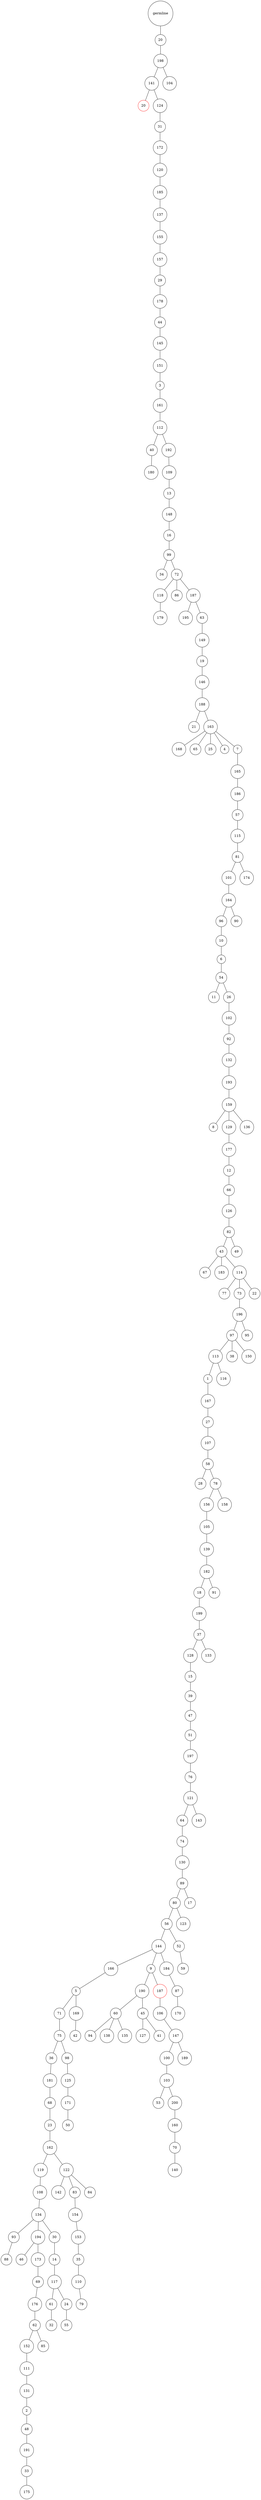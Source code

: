 graph {
	rankdir=UD;
	splines=line;
	node [shape=circle]
	"0x7fd3b677ac40" [label="germline"];
	"0x7fd3b677ac70" [label="20"];
	"0x7fd3b677ac40" -- "0x7fd3b677ac70" ;
	"0x7fd3b677aca0" [label="198"];
	"0x7fd3b677ac70" -- "0x7fd3b677aca0" ;
	"0x7fd3b677acd0" [label="141"];
	"0x7fd3b677aca0" -- "0x7fd3b677acd0" ;
	"0x7fd3b677ad00" [label="20",color="red"];
	"0x7fd3b677acd0" -- "0x7fd3b677ad00" ;
	"0x7fd3b677ad30" [label="124"];
	"0x7fd3b677acd0" -- "0x7fd3b677ad30" ;
	"0x7fd3b677ad60" [label="31"];
	"0x7fd3b677ad30" -- "0x7fd3b677ad60" ;
	"0x7fd3b677ad90" [label="172"];
	"0x7fd3b677ad60" -- "0x7fd3b677ad90" ;
	"0x7fd3b677adc0" [label="120"];
	"0x7fd3b677ad90" -- "0x7fd3b677adc0" ;
	"0x7fd3b677adf0" [label="185"];
	"0x7fd3b677adc0" -- "0x7fd3b677adf0" ;
	"0x7fd3b677ae20" [label="137"];
	"0x7fd3b677adf0" -- "0x7fd3b677ae20" ;
	"0x7fd3b677ae50" [label="155"];
	"0x7fd3b677ae20" -- "0x7fd3b677ae50" ;
	"0x7fd3b677ae80" [label="157"];
	"0x7fd3b677ae50" -- "0x7fd3b677ae80" ;
	"0x7fd3b677aeb0" [label="29"];
	"0x7fd3b677ae80" -- "0x7fd3b677aeb0" ;
	"0x7fd3b677aee0" [label="178"];
	"0x7fd3b677aeb0" -- "0x7fd3b677aee0" ;
	"0x7fd3b677af10" [label="44"];
	"0x7fd3b677aee0" -- "0x7fd3b677af10" ;
	"0x7fd3b677af40" [label="145"];
	"0x7fd3b677af10" -- "0x7fd3b677af40" ;
	"0x7fd3b677af70" [label="151"];
	"0x7fd3b677af40" -- "0x7fd3b677af70" ;
	"0x7fd3b677afa0" [label="3"];
	"0x7fd3b677af70" -- "0x7fd3b677afa0" ;
	"0x7fd3b677afd0" [label="161"];
	"0x7fd3b677afa0" -- "0x7fd3b677afd0" ;
	"0x7fd3b677c040" [label="112"];
	"0x7fd3b677afd0" -- "0x7fd3b677c040" ;
	"0x7fd3b677c070" [label="40"];
	"0x7fd3b677c040" -- "0x7fd3b677c070" ;
	"0x7fd3b677c0a0" [label="180"];
	"0x7fd3b677c070" -- "0x7fd3b677c0a0" ;
	"0x7fd3b677c0d0" [label="192"];
	"0x7fd3b677c040" -- "0x7fd3b677c0d0" ;
	"0x7fd3b677c100" [label="109"];
	"0x7fd3b677c0d0" -- "0x7fd3b677c100" ;
	"0x7fd3b677c130" [label="13"];
	"0x7fd3b677c100" -- "0x7fd3b677c130" ;
	"0x7fd3b677c160" [label="148"];
	"0x7fd3b677c130" -- "0x7fd3b677c160" ;
	"0x7fd3b677c190" [label="16"];
	"0x7fd3b677c160" -- "0x7fd3b677c190" ;
	"0x7fd3b677c1c0" [label="99"];
	"0x7fd3b677c190" -- "0x7fd3b677c1c0" ;
	"0x7fd3b677c1f0" [label="34"];
	"0x7fd3b677c1c0" -- "0x7fd3b677c1f0" ;
	"0x7fd3b677c220" [label="72"];
	"0x7fd3b677c1c0" -- "0x7fd3b677c220" ;
	"0x7fd3b677c250" [label="118"];
	"0x7fd3b677c220" -- "0x7fd3b677c250" ;
	"0x7fd3b677c280" [label="179"];
	"0x7fd3b677c250" -- "0x7fd3b677c280" ;
	"0x7fd3b677c2b0" [label="86"];
	"0x7fd3b677c220" -- "0x7fd3b677c2b0" ;
	"0x7fd3b677c2e0" [label="187"];
	"0x7fd3b677c220" -- "0x7fd3b677c2e0" ;
	"0x7fd3b677c310" [label="195"];
	"0x7fd3b677c2e0" -- "0x7fd3b677c310" ;
	"0x7fd3b677c340" [label="63"];
	"0x7fd3b677c2e0" -- "0x7fd3b677c340" ;
	"0x7fd3b677c370" [label="149"];
	"0x7fd3b677c340" -- "0x7fd3b677c370" ;
	"0x7fd3b677c3a0" [label="19"];
	"0x7fd3b677c370" -- "0x7fd3b677c3a0" ;
	"0x7fd3b677c3d0" [label="146"];
	"0x7fd3b677c3a0" -- "0x7fd3b677c3d0" ;
	"0x7fd3b677c400" [label="188"];
	"0x7fd3b677c3d0" -- "0x7fd3b677c400" ;
	"0x7fd3b677c430" [label="21"];
	"0x7fd3b677c400" -- "0x7fd3b677c430" ;
	"0x7fd3b677c460" [label="163"];
	"0x7fd3b677c400" -- "0x7fd3b677c460" ;
	"0x7fd3b677c490" [label="168"];
	"0x7fd3b677c460" -- "0x7fd3b677c490" ;
	"0x7fd3b677c4c0" [label="65"];
	"0x7fd3b677c460" -- "0x7fd3b677c4c0" ;
	"0x7fd3b677c4f0" [label="25"];
	"0x7fd3b677c460" -- "0x7fd3b677c4f0" ;
	"0x7fd3b677c520" [label="4"];
	"0x7fd3b677c460" -- "0x7fd3b677c520" ;
	"0x7fd3b677c550" [label="7"];
	"0x7fd3b677c460" -- "0x7fd3b677c550" ;
	"0x7fd3b677c580" [label="165"];
	"0x7fd3b677c550" -- "0x7fd3b677c580" ;
	"0x7fd3b677c5b0" [label="186"];
	"0x7fd3b677c580" -- "0x7fd3b677c5b0" ;
	"0x7fd3b677c5e0" [label="57"];
	"0x7fd3b677c5b0" -- "0x7fd3b677c5e0" ;
	"0x7fd3b677c610" [label="115"];
	"0x7fd3b677c5e0" -- "0x7fd3b677c610" ;
	"0x7fd3b677c640" [label="81"];
	"0x7fd3b677c610" -- "0x7fd3b677c640" ;
	"0x7fd3b677c670" [label="101"];
	"0x7fd3b677c640" -- "0x7fd3b677c670" ;
	"0x7fd3b677c6a0" [label="164"];
	"0x7fd3b677c670" -- "0x7fd3b677c6a0" ;
	"0x7fd3b677c6d0" [label="96"];
	"0x7fd3b677c6a0" -- "0x7fd3b677c6d0" ;
	"0x7fd3b677c700" [label="10"];
	"0x7fd3b677c6d0" -- "0x7fd3b677c700" ;
	"0x7fd3b677c730" [label="6"];
	"0x7fd3b677c700" -- "0x7fd3b677c730" ;
	"0x7fd3b677c760" [label="54"];
	"0x7fd3b677c730" -- "0x7fd3b677c760" ;
	"0x7fd3b677c790" [label="11"];
	"0x7fd3b677c760" -- "0x7fd3b677c790" ;
	"0x7fd3b677c7c0" [label="26"];
	"0x7fd3b677c760" -- "0x7fd3b677c7c0" ;
	"0x7fd3b677c7f0" [label="102"];
	"0x7fd3b677c7c0" -- "0x7fd3b677c7f0" ;
	"0x7fd3b677c820" [label="92"];
	"0x7fd3b677c7f0" -- "0x7fd3b677c820" ;
	"0x7fd3b677c850" [label="132"];
	"0x7fd3b677c820" -- "0x7fd3b677c850" ;
	"0x7fd3b677c880" [label="193"];
	"0x7fd3b677c850" -- "0x7fd3b677c880" ;
	"0x7fd3b677c8b0" [label="159"];
	"0x7fd3b677c880" -- "0x7fd3b677c8b0" ;
	"0x7fd3b677c8e0" [label="8"];
	"0x7fd3b677c8b0" -- "0x7fd3b677c8e0" ;
	"0x7fd3b677c910" [label="129"];
	"0x7fd3b677c8b0" -- "0x7fd3b677c910" ;
	"0x7fd3b677c940" [label="177"];
	"0x7fd3b677c910" -- "0x7fd3b677c940" ;
	"0x7fd3b677c970" [label="12"];
	"0x7fd3b677c940" -- "0x7fd3b677c970" ;
	"0x7fd3b677c9a0" [label="66"];
	"0x7fd3b677c970" -- "0x7fd3b677c9a0" ;
	"0x7fd3b677c9d0" [label="126"];
	"0x7fd3b677c9a0" -- "0x7fd3b677c9d0" ;
	"0x7fd3b677ca00" [label="82"];
	"0x7fd3b677c9d0" -- "0x7fd3b677ca00" ;
	"0x7fd3b677ca30" [label="43"];
	"0x7fd3b677ca00" -- "0x7fd3b677ca30" ;
	"0x7fd3b677ca60" [label="67"];
	"0x7fd3b677ca30" -- "0x7fd3b677ca60" ;
	"0x7fd3b677ca90" [label="183"];
	"0x7fd3b677ca30" -- "0x7fd3b677ca90" ;
	"0x7fd3b677cac0" [label="114"];
	"0x7fd3b677ca30" -- "0x7fd3b677cac0" ;
	"0x7fd3b677caf0" [label="77"];
	"0x7fd3b677cac0" -- "0x7fd3b677caf0" ;
	"0x7fd3b677cb20" [label="73"];
	"0x7fd3b677cac0" -- "0x7fd3b677cb20" ;
	"0x7fd3b677cb50" [label="196"];
	"0x7fd3b677cb20" -- "0x7fd3b677cb50" ;
	"0x7fd3b677cb80" [label="97"];
	"0x7fd3b677cb50" -- "0x7fd3b677cb80" ;
	"0x7fd3b677cbb0" [label="113"];
	"0x7fd3b677cb80" -- "0x7fd3b677cbb0" ;
	"0x7fd3b677cbe0" [label="1"];
	"0x7fd3b677cbb0" -- "0x7fd3b677cbe0" ;
	"0x7fd3b677cc10" [label="167"];
	"0x7fd3b677cbe0" -- "0x7fd3b677cc10" ;
	"0x7fd3b677cc40" [label="27"];
	"0x7fd3b677cc10" -- "0x7fd3b677cc40" ;
	"0x7fd3b677cc70" [label="107"];
	"0x7fd3b677cc40" -- "0x7fd3b677cc70" ;
	"0x7fd3b677cca0" [label="58"];
	"0x7fd3b677cc70" -- "0x7fd3b677cca0" ;
	"0x7fd3b677ccd0" [label="28"];
	"0x7fd3b677cca0" -- "0x7fd3b677ccd0" ;
	"0x7fd3b677cd00" [label="78"];
	"0x7fd3b677cca0" -- "0x7fd3b677cd00" ;
	"0x7fd3b677cd30" [label="156"];
	"0x7fd3b677cd00" -- "0x7fd3b677cd30" ;
	"0x7fd3b677cd60" [label="105"];
	"0x7fd3b677cd30" -- "0x7fd3b677cd60" ;
	"0x7fd3b677cd90" [label="139"];
	"0x7fd3b677cd60" -- "0x7fd3b677cd90" ;
	"0x7fd3b677cdc0" [label="182"];
	"0x7fd3b677cd90" -- "0x7fd3b677cdc0" ;
	"0x7fd3b677cdf0" [label="18"];
	"0x7fd3b677cdc0" -- "0x7fd3b677cdf0" ;
	"0x7fd3b677ce20" [label="199"];
	"0x7fd3b677cdf0" -- "0x7fd3b677ce20" ;
	"0x7fd3b677ce50" [label="37"];
	"0x7fd3b677ce20" -- "0x7fd3b677ce50" ;
	"0x7fd3b677ce80" [label="128"];
	"0x7fd3b677ce50" -- "0x7fd3b677ce80" ;
	"0x7fd3b677ceb0" [label="15"];
	"0x7fd3b677ce80" -- "0x7fd3b677ceb0" ;
	"0x7fd3b677cee0" [label="39"];
	"0x7fd3b677ceb0" -- "0x7fd3b677cee0" ;
	"0x7fd3b677cf10" [label="47"];
	"0x7fd3b677cee0" -- "0x7fd3b677cf10" ;
	"0x7fd3b677cf40" [label="51"];
	"0x7fd3b677cf10" -- "0x7fd3b677cf40" ;
	"0x7fd3b677cf70" [label="197"];
	"0x7fd3b677cf40" -- "0x7fd3b677cf70" ;
	"0x7fd3b677cfa0" [label="76"];
	"0x7fd3b677cf70" -- "0x7fd3b677cfa0" ;
	"0x7fd3b677cfd0" [label="121"];
	"0x7fd3b677cfa0" -- "0x7fd3b677cfd0" ;
	"0x7fd3b677f040" [label="64"];
	"0x7fd3b677cfd0" -- "0x7fd3b677f040" ;
	"0x7fd3b677f070" [label="74"];
	"0x7fd3b677f040" -- "0x7fd3b677f070" ;
	"0x7fd3b677f0a0" [label="130"];
	"0x7fd3b677f070" -- "0x7fd3b677f0a0" ;
	"0x7fd3b677f0d0" [label="89"];
	"0x7fd3b677f0a0" -- "0x7fd3b677f0d0" ;
	"0x7fd3b677f100" [label="80"];
	"0x7fd3b677f0d0" -- "0x7fd3b677f100" ;
	"0x7fd3b677f130" [label="56"];
	"0x7fd3b677f100" -- "0x7fd3b677f130" ;
	"0x7fd3b677f160" [label="144"];
	"0x7fd3b677f130" -- "0x7fd3b677f160" ;
	"0x7fd3b677f190" [label="166"];
	"0x7fd3b677f160" -- "0x7fd3b677f190" ;
	"0x7fd3b677f1c0" [label="5"];
	"0x7fd3b677f190" -- "0x7fd3b677f1c0" ;
	"0x7fd3b677f1f0" [label="71"];
	"0x7fd3b677f1c0" -- "0x7fd3b677f1f0" ;
	"0x7fd3b677f220" [label="75"];
	"0x7fd3b677f1f0" -- "0x7fd3b677f220" ;
	"0x7fd3b677f250" [label="36"];
	"0x7fd3b677f220" -- "0x7fd3b677f250" ;
	"0x7fd3b677f280" [label="181"];
	"0x7fd3b677f250" -- "0x7fd3b677f280" ;
	"0x7fd3b677f2b0" [label="68"];
	"0x7fd3b677f280" -- "0x7fd3b677f2b0" ;
	"0x7fd3b677f2e0" [label="23"];
	"0x7fd3b677f2b0" -- "0x7fd3b677f2e0" ;
	"0x7fd3b677f310" [label="162"];
	"0x7fd3b677f2e0" -- "0x7fd3b677f310" ;
	"0x7fd3b677f340" [label="119"];
	"0x7fd3b677f310" -- "0x7fd3b677f340" ;
	"0x7fd3b677f370" [label="108"];
	"0x7fd3b677f340" -- "0x7fd3b677f370" ;
	"0x7fd3b677f3a0" [label="134"];
	"0x7fd3b677f370" -- "0x7fd3b677f3a0" ;
	"0x7fd3b677f3d0" [label="93"];
	"0x7fd3b677f3a0" -- "0x7fd3b677f3d0" ;
	"0x7fd3b677f400" [label="88"];
	"0x7fd3b677f3d0" -- "0x7fd3b677f400" ;
	"0x7fd3b677f430" [label="194"];
	"0x7fd3b677f3a0" -- "0x7fd3b677f430" ;
	"0x7fd3b677f460" [label="46"];
	"0x7fd3b677f430" -- "0x7fd3b677f460" ;
	"0x7fd3b677f490" [label="173"];
	"0x7fd3b677f430" -- "0x7fd3b677f490" ;
	"0x7fd3b677f4c0" [label="69"];
	"0x7fd3b677f490" -- "0x7fd3b677f4c0" ;
	"0x7fd3b677f4f0" [label="176"];
	"0x7fd3b677f4c0" -- "0x7fd3b677f4f0" ;
	"0x7fd3b677f520" [label="62"];
	"0x7fd3b677f4f0" -- "0x7fd3b677f520" ;
	"0x7fd3b677f550" [label="152"];
	"0x7fd3b677f520" -- "0x7fd3b677f550" ;
	"0x7fd3b677f580" [label="111"];
	"0x7fd3b677f550" -- "0x7fd3b677f580" ;
	"0x7fd3b677f5b0" [label="131"];
	"0x7fd3b677f580" -- "0x7fd3b677f5b0" ;
	"0x7fd3b677f5e0" [label="2"];
	"0x7fd3b677f5b0" -- "0x7fd3b677f5e0" ;
	"0x7fd3b677f610" [label="48"];
	"0x7fd3b677f5e0" -- "0x7fd3b677f610" ;
	"0x7fd3b677f640" [label="191"];
	"0x7fd3b677f610" -- "0x7fd3b677f640" ;
	"0x7fd3b677f670" [label="33"];
	"0x7fd3b677f640" -- "0x7fd3b677f670" ;
	"0x7fd3b677f6a0" [label="175"];
	"0x7fd3b677f670" -- "0x7fd3b677f6a0" ;
	"0x7fd3b677f6d0" [label="85"];
	"0x7fd3b677f520" -- "0x7fd3b677f6d0" ;
	"0x7fd3b677f700" [label="30"];
	"0x7fd3b677f3a0" -- "0x7fd3b677f700" ;
	"0x7fd3b677f730" [label="14"];
	"0x7fd3b677f700" -- "0x7fd3b677f730" ;
	"0x7fd3b677f760" [label="117"];
	"0x7fd3b677f730" -- "0x7fd3b677f760" ;
	"0x7fd3b677f790" [label="61"];
	"0x7fd3b677f760" -- "0x7fd3b677f790" ;
	"0x7fd3b677f7c0" [label="32"];
	"0x7fd3b677f790" -- "0x7fd3b677f7c0" ;
	"0x7fd3b677f7f0" [label="24"];
	"0x7fd3b677f760" -- "0x7fd3b677f7f0" ;
	"0x7fd3b677f820" [label="55"];
	"0x7fd3b677f7f0" -- "0x7fd3b677f820" ;
	"0x7fd3b677f850" [label="122"];
	"0x7fd3b677f310" -- "0x7fd3b677f850" ;
	"0x7fd3b677f880" [label="142"];
	"0x7fd3b677f850" -- "0x7fd3b677f880" ;
	"0x7fd3b677f8b0" [label="83"];
	"0x7fd3b677f850" -- "0x7fd3b677f8b0" ;
	"0x7fd3b677f8e0" [label="154"];
	"0x7fd3b677f8b0" -- "0x7fd3b677f8e0" ;
	"0x7fd3b677f910" [label="153"];
	"0x7fd3b677f8e0" -- "0x7fd3b677f910" ;
	"0x7fd3b677f940" [label="35"];
	"0x7fd3b677f910" -- "0x7fd3b677f940" ;
	"0x7fd3b677f970" [label="110"];
	"0x7fd3b677f940" -- "0x7fd3b677f970" ;
	"0x7fd3b677f9a0" [label="79"];
	"0x7fd3b677f970" -- "0x7fd3b677f9a0" ;
	"0x7fd3b677f9d0" [label="84"];
	"0x7fd3b677f850" -- "0x7fd3b677f9d0" ;
	"0x7fd3b677fa00" [label="98"];
	"0x7fd3b677f220" -- "0x7fd3b677fa00" ;
	"0x7fd3b677fa30" [label="125"];
	"0x7fd3b677fa00" -- "0x7fd3b677fa30" ;
	"0x7fd3b677fa60" [label="171"];
	"0x7fd3b677fa30" -- "0x7fd3b677fa60" ;
	"0x7fd3b677fa90" [label="50"];
	"0x7fd3b677fa60" -- "0x7fd3b677fa90" ;
	"0x7fd3b677fac0" [label="169"];
	"0x7fd3b677f1c0" -- "0x7fd3b677fac0" ;
	"0x7fd3b677faf0" [label="42"];
	"0x7fd3b677fac0" -- "0x7fd3b677faf0" ;
	"0x7fd3b677fb20" [label="9"];
	"0x7fd3b677f160" -- "0x7fd3b677fb20" ;
	"0x7fd3b677fb50" [label="190"];
	"0x7fd3b677fb20" -- "0x7fd3b677fb50" ;
	"0x7fd3b677fb80" [label="60"];
	"0x7fd3b677fb50" -- "0x7fd3b677fb80" ;
	"0x7fd3b677fbb0" [label="94"];
	"0x7fd3b677fb80" -- "0x7fd3b677fbb0" ;
	"0x7fd3b677fbe0" [label="138"];
	"0x7fd3b677fb80" -- "0x7fd3b677fbe0" ;
	"0x7fd3b677fc10" [label="135"];
	"0x7fd3b677fb80" -- "0x7fd3b677fc10" ;
	"0x7fd3b677fc40" [label="45"];
	"0x7fd3b677fb50" -- "0x7fd3b677fc40" ;
	"0x7fd3b677fc70" [label="127"];
	"0x7fd3b677fc40" -- "0x7fd3b677fc70" ;
	"0x7fd3b677fca0" [label="41"];
	"0x7fd3b677fc40" -- "0x7fd3b677fca0" ;
	"0x7fd3b677fcd0" [label="187",color="red"];
	"0x7fd3b677fb20" -- "0x7fd3b677fcd0" ;
	"0x7fd3b677fd00" [label="106"];
	"0x7fd3b677fcd0" -- "0x7fd3b677fd00" ;
	"0x7fd3b677fd30" [label="147"];
	"0x7fd3b677fd00" -- "0x7fd3b677fd30" ;
	"0x7fd3b677fd60" [label="100"];
	"0x7fd3b677fd30" -- "0x7fd3b677fd60" ;
	"0x7fd3b677fd90" [label="103"];
	"0x7fd3b677fd60" -- "0x7fd3b677fd90" ;
	"0x7fd3b677fdc0" [label="53"];
	"0x7fd3b677fd90" -- "0x7fd3b677fdc0" ;
	"0x7fd3b677fdf0" [label="200"];
	"0x7fd3b677fd90" -- "0x7fd3b677fdf0" ;
	"0x7fd3b677fe20" [label="160"];
	"0x7fd3b677fdf0" -- "0x7fd3b677fe20" ;
	"0x7fd3b677fe50" [label="70"];
	"0x7fd3b677fe20" -- "0x7fd3b677fe50" ;
	"0x7fd3b677fe80" [label="140"];
	"0x7fd3b677fe50" -- "0x7fd3b677fe80" ;
	"0x7fd3b677feb0" [label="189"];
	"0x7fd3b677fd30" -- "0x7fd3b677feb0" ;
	"0x7fd3b677fee0" [label="184"];
	"0x7fd3b677f160" -- "0x7fd3b677fee0" ;
	"0x7fd3b677ff10" [label="87"];
	"0x7fd3b677fee0" -- "0x7fd3b677ff10" ;
	"0x7fd3b677ff40" [label="170"];
	"0x7fd3b677ff10" -- "0x7fd3b677ff40" ;
	"0x7fd3b677ff70" [label="52"];
	"0x7fd3b677f130" -- "0x7fd3b677ff70" ;
	"0x7fd3b677ffa0" [label="59"];
	"0x7fd3b677ff70" -- "0x7fd3b677ffa0" ;
	"0x7fd3b677ffd0" [label="123"];
	"0x7fd3b677f100" -- "0x7fd3b677ffd0" ;
	"0x7fd3b678d040" [label="17"];
	"0x7fd3b677f0d0" -- "0x7fd3b678d040" ;
	"0x7fd3b678d070" [label="143"];
	"0x7fd3b677cfd0" -- "0x7fd3b678d070" ;
	"0x7fd3b678d0a0" [label="133"];
	"0x7fd3b677ce50" -- "0x7fd3b678d0a0" ;
	"0x7fd3b678d0d0" [label="91"];
	"0x7fd3b677cdc0" -- "0x7fd3b678d0d0" ;
	"0x7fd3b678d100" [label="158"];
	"0x7fd3b677cd00" -- "0x7fd3b678d100" ;
	"0x7fd3b678d130" [label="116"];
	"0x7fd3b677cbb0" -- "0x7fd3b678d130" ;
	"0x7fd3b678d160" [label="38"];
	"0x7fd3b677cb80" -- "0x7fd3b678d160" ;
	"0x7fd3b678d190" [label="150"];
	"0x7fd3b677cb80" -- "0x7fd3b678d190" ;
	"0x7fd3b678d1c0" [label="95"];
	"0x7fd3b677cb50" -- "0x7fd3b678d1c0" ;
	"0x7fd3b678d1f0" [label="22"];
	"0x7fd3b677cac0" -- "0x7fd3b678d1f0" ;
	"0x7fd3b678d220" [label="49"];
	"0x7fd3b677ca00" -- "0x7fd3b678d220" ;
	"0x7fd3b678d250" [label="136"];
	"0x7fd3b677c8b0" -- "0x7fd3b678d250" ;
	"0x7fd3b678d280" [label="90"];
	"0x7fd3b677c6a0" -- "0x7fd3b678d280" ;
	"0x7fd3b678d2b0" [label="174"];
	"0x7fd3b677c640" -- "0x7fd3b678d2b0" ;
	"0x7fd3b678d2e0" [label="104"];
	"0x7fd3b677aca0" -- "0x7fd3b678d2e0" ;
}

